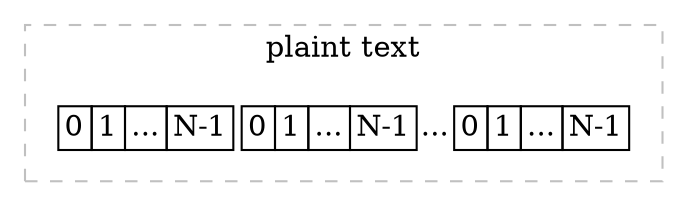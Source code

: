 digraph g {

    rankdir=LR;

subgraph cluster1 {
    label = "plaint text";
    graph [style=dashed,color=gray];


    node1
    [
        shape = none
        label = <<table border="0" cellspacing="0">
                    <tr>
                        <td align="left" port="port1" border="1">0</td>
                        <td align="left" port="port2" border="1">1</td>
                        <td align="center" port="port3" border="1">...</td>
                        <td align="left" port="port4" border="1">N-1</td>

                        <td align="left" port="port1" border="0"></td>

                        <td align="left" port="port1" border="1">0</td>
                        <td align="left" port="port2" border="1">1</td>
                        <td align="center" port="port3" border="1">...</td>
                        <td align="left" port="port4" border="1">N-1</td>

                        <td align="center" port="port1" border="0">...</td>


                        <td align="left" port="port1" border="1">0</td>
                        <td align="left" port="port2" border="1">1</td>
                        <td align="center" port="port3" border="1">...</td>
                        <td align="left" port="port4" border="1">N-1</td>

                    </tr>
                </table>>
    ]

}


}